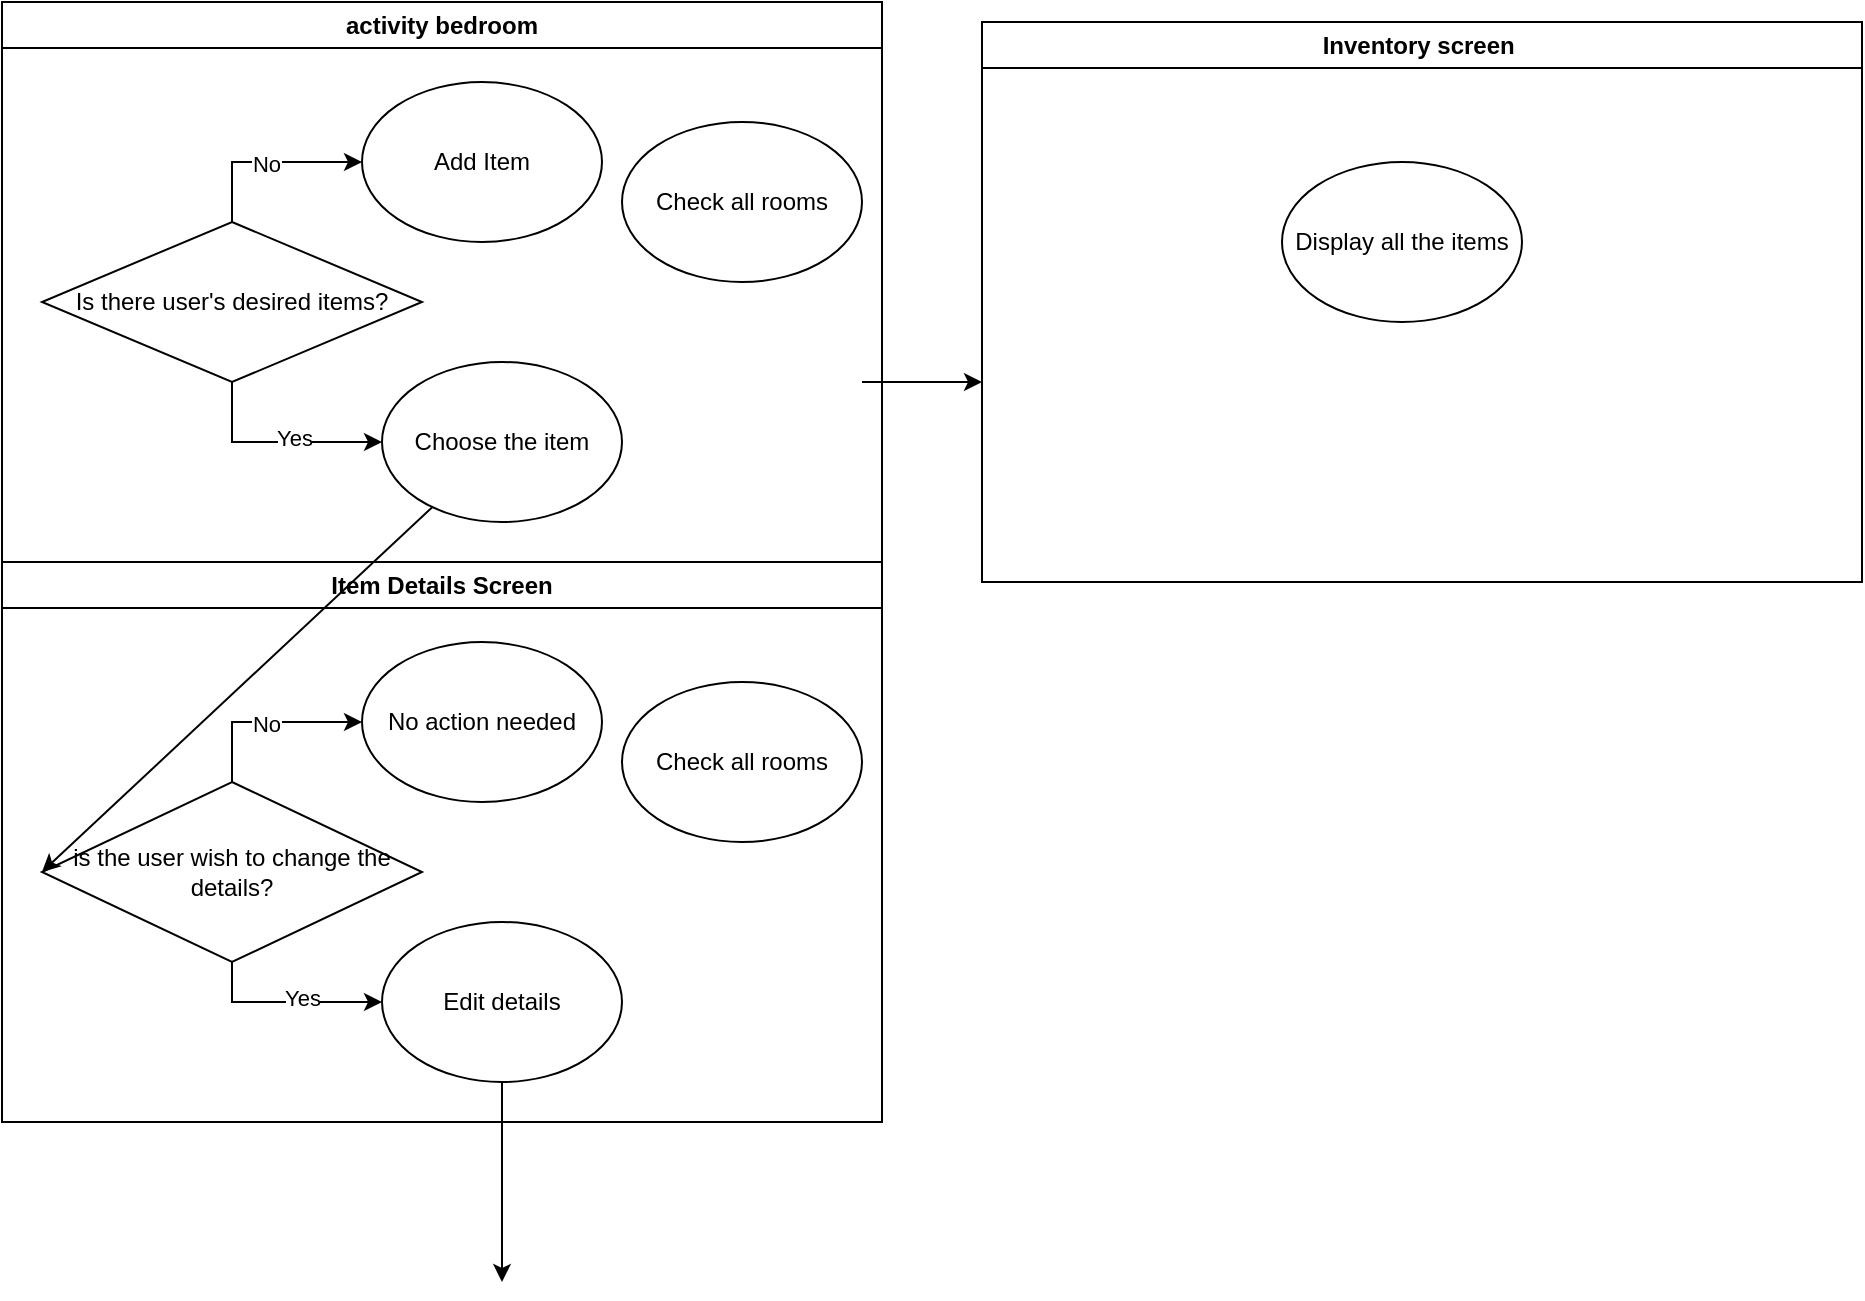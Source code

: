 <mxfile version="24.7.17">
  <diagram name="Page-1" id="eoc4MKagsMnlG2iia2Lf">
    <mxGraphModel dx="1050" dy="565" grid="1" gridSize="10" guides="1" tooltips="1" connect="1" arrows="1" fold="1" page="1" pageScale="1" pageWidth="850" pageHeight="1100" math="0" shadow="0">
      <root>
        <mxCell id="0" />
        <mxCell id="1" parent="0" />
        <mxCell id="W7nW2BxCHRV_zjZKXj0f-22" value="activity bedroom" style="swimlane;whiteSpace=wrap;html=1;" parent="1" vertex="1">
          <mxGeometry x="340" y="50" width="440" height="280" as="geometry" />
        </mxCell>
        <mxCell id="W7nW2BxCHRV_zjZKXj0f-23" style="edgeStyle=orthogonalEdgeStyle;rounded=0;orthogonalLoop=1;jettySize=auto;html=1;entryX=0;entryY=0.5;entryDx=0;entryDy=0;" parent="W7nW2BxCHRV_zjZKXj0f-22" source="W7nW2BxCHRV_zjZKXj0f-25" target="W7nW2BxCHRV_zjZKXj0f-29" edge="1">
          <mxGeometry relative="1" as="geometry" />
        </mxCell>
        <mxCell id="W7nW2BxCHRV_zjZKXj0f-24" value="Yes" style="edgeLabel;html=1;align=center;verticalAlign=middle;resizable=0;points=[];" parent="W7nW2BxCHRV_zjZKXj0f-23" vertex="1" connectable="0">
          <mxGeometry x="0.155" y="2" relative="1" as="geometry">
            <mxPoint as="offset" />
          </mxGeometry>
        </mxCell>
        <mxCell id="W7nW2BxCHRV_zjZKXj0f-25" value="Is there user&#39;s desired items?" style="rhombus;whiteSpace=wrap;html=1;" parent="W7nW2BxCHRV_zjZKXj0f-22" vertex="1">
          <mxGeometry x="20" y="110" width="190" height="80" as="geometry" />
        </mxCell>
        <mxCell id="W7nW2BxCHRV_zjZKXj0f-26" style="edgeStyle=orthogonalEdgeStyle;rounded=0;orthogonalLoop=1;jettySize=auto;html=1;entryX=0;entryY=0.5;entryDx=0;entryDy=0;" parent="W7nW2BxCHRV_zjZKXj0f-22" source="W7nW2BxCHRV_zjZKXj0f-25" target="W7nW2BxCHRV_zjZKXj0f-28" edge="1">
          <mxGeometry relative="1" as="geometry" />
        </mxCell>
        <mxCell id="W7nW2BxCHRV_zjZKXj0f-27" value="No" style="edgeLabel;html=1;align=center;verticalAlign=middle;resizable=0;points=[];" parent="W7nW2BxCHRV_zjZKXj0f-26" vertex="1" connectable="0">
          <mxGeometry x="-0.016" y="-1" relative="1" as="geometry">
            <mxPoint as="offset" />
          </mxGeometry>
        </mxCell>
        <mxCell id="W7nW2BxCHRV_zjZKXj0f-28" value="Add Item" style="ellipse;whiteSpace=wrap;html=1;" parent="W7nW2BxCHRV_zjZKXj0f-22" vertex="1">
          <mxGeometry x="180" y="40" width="120" height="80" as="geometry" />
        </mxCell>
        <mxCell id="W7nW2BxCHRV_zjZKXj0f-29" value="Choose the item" style="ellipse;whiteSpace=wrap;html=1;" parent="W7nW2BxCHRV_zjZKXj0f-22" vertex="1">
          <mxGeometry x="190" y="180" width="120" height="80" as="geometry" />
        </mxCell>
        <mxCell id="W7nW2BxCHRV_zjZKXj0f-31" value="Check all rooms" style="ellipse;whiteSpace=wrap;html=1;" parent="W7nW2BxCHRV_zjZKXj0f-22" vertex="1">
          <mxGeometry x="310" y="60" width="120" height="80" as="geometry" />
        </mxCell>
        <mxCell id="W7nW2BxCHRV_zjZKXj0f-45" value="" style="endArrow=classic;html=1;rounded=0;" parent="W7nW2BxCHRV_zjZKXj0f-22" edge="1">
          <mxGeometry width="50" height="50" relative="1" as="geometry">
            <mxPoint x="430" y="190" as="sourcePoint" />
            <mxPoint x="490" y="190" as="targetPoint" />
          </mxGeometry>
        </mxCell>
        <mxCell id="W7nW2BxCHRV_zjZKXj0f-46" value="Inventory screen&amp;nbsp;" style="swimlane;whiteSpace=wrap;html=1;" parent="1" vertex="1">
          <mxGeometry x="830" y="60" width="440" height="280" as="geometry" />
        </mxCell>
        <mxCell id="W7nW2BxCHRV_zjZKXj0f-47" value="Display all the items" style="ellipse;whiteSpace=wrap;html=1;" parent="W7nW2BxCHRV_zjZKXj0f-46" vertex="1">
          <mxGeometry x="150" y="70" width="120" height="80" as="geometry" />
        </mxCell>
        <mxCell id="W7nW2BxCHRV_zjZKXj0f-48" value="Item Details Screen" style="swimlane;whiteSpace=wrap;html=1;" parent="1" vertex="1">
          <mxGeometry x="340" y="330" width="440" height="280" as="geometry" />
        </mxCell>
        <mxCell id="W7nW2BxCHRV_zjZKXj0f-49" style="edgeStyle=orthogonalEdgeStyle;rounded=0;orthogonalLoop=1;jettySize=auto;html=1;entryX=0;entryY=0.5;entryDx=0;entryDy=0;" parent="W7nW2BxCHRV_zjZKXj0f-48" source="W7nW2BxCHRV_zjZKXj0f-51" target="W7nW2BxCHRV_zjZKXj0f-55" edge="1">
          <mxGeometry relative="1" as="geometry" />
        </mxCell>
        <mxCell id="W7nW2BxCHRV_zjZKXj0f-50" value="Yes" style="edgeLabel;html=1;align=center;verticalAlign=middle;resizable=0;points=[];" parent="W7nW2BxCHRV_zjZKXj0f-49" vertex="1" connectable="0">
          <mxGeometry x="0.155" y="2" relative="1" as="geometry">
            <mxPoint as="offset" />
          </mxGeometry>
        </mxCell>
        <mxCell id="W7nW2BxCHRV_zjZKXj0f-51" value="is the user wish to change the details?" style="rhombus;whiteSpace=wrap;html=1;" parent="W7nW2BxCHRV_zjZKXj0f-48" vertex="1">
          <mxGeometry x="20" y="110" width="190" height="90" as="geometry" />
        </mxCell>
        <mxCell id="W7nW2BxCHRV_zjZKXj0f-52" style="edgeStyle=orthogonalEdgeStyle;rounded=0;orthogonalLoop=1;jettySize=auto;html=1;entryX=0;entryY=0.5;entryDx=0;entryDy=0;" parent="W7nW2BxCHRV_zjZKXj0f-48" source="W7nW2BxCHRV_zjZKXj0f-51" target="W7nW2BxCHRV_zjZKXj0f-54" edge="1">
          <mxGeometry relative="1" as="geometry" />
        </mxCell>
        <mxCell id="W7nW2BxCHRV_zjZKXj0f-53" value="No" style="edgeLabel;html=1;align=center;verticalAlign=middle;resizable=0;points=[];" parent="W7nW2BxCHRV_zjZKXj0f-52" vertex="1" connectable="0">
          <mxGeometry x="-0.016" y="-1" relative="1" as="geometry">
            <mxPoint as="offset" />
          </mxGeometry>
        </mxCell>
        <mxCell id="W7nW2BxCHRV_zjZKXj0f-54" value="No action needed" style="ellipse;whiteSpace=wrap;html=1;" parent="W7nW2BxCHRV_zjZKXj0f-48" vertex="1">
          <mxGeometry x="180" y="40" width="120" height="80" as="geometry" />
        </mxCell>
        <mxCell id="7I4hs-MUoRhDfMfP-qmd-3" style="edgeStyle=orthogonalEdgeStyle;rounded=0;orthogonalLoop=1;jettySize=auto;html=1;exitX=0.5;exitY=1;exitDx=0;exitDy=0;" edge="1" parent="W7nW2BxCHRV_zjZKXj0f-48" source="W7nW2BxCHRV_zjZKXj0f-55">
          <mxGeometry relative="1" as="geometry">
            <mxPoint x="250" y="360" as="targetPoint" />
          </mxGeometry>
        </mxCell>
        <mxCell id="W7nW2BxCHRV_zjZKXj0f-55" value="Edit details" style="ellipse;whiteSpace=wrap;html=1;" parent="W7nW2BxCHRV_zjZKXj0f-48" vertex="1">
          <mxGeometry x="190" y="180" width="120" height="80" as="geometry" />
        </mxCell>
        <mxCell id="W7nW2BxCHRV_zjZKXj0f-57" value="Check all rooms" style="ellipse;whiteSpace=wrap;html=1;" parent="W7nW2BxCHRV_zjZKXj0f-48" vertex="1">
          <mxGeometry x="310" y="60" width="120" height="80" as="geometry" />
        </mxCell>
        <mxCell id="7I4hs-MUoRhDfMfP-qmd-1" value="" style="endArrow=classic;html=1;rounded=0;entryX=0;entryY=0.5;entryDx=0;entryDy=0;" edge="1" parent="1" source="W7nW2BxCHRV_zjZKXj0f-29" target="W7nW2BxCHRV_zjZKXj0f-51">
          <mxGeometry width="50" height="50" relative="1" as="geometry">
            <mxPoint x="310" y="270" as="sourcePoint" />
            <mxPoint x="720.711" y="270" as="targetPoint" />
          </mxGeometry>
        </mxCell>
      </root>
    </mxGraphModel>
  </diagram>
</mxfile>
